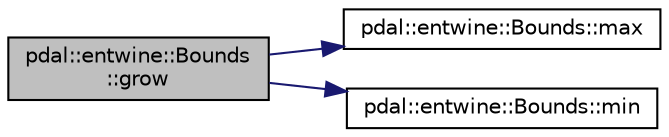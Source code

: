 digraph "pdal::entwine::Bounds::grow"
{
  edge [fontname="Helvetica",fontsize="10",labelfontname="Helvetica",labelfontsize="10"];
  node [fontname="Helvetica",fontsize="10",shape=record];
  rankdir="LR";
  Node1 [label="pdal::entwine::Bounds\l::grow",height=0.2,width=0.4,color="black", fillcolor="grey75", style="filled", fontcolor="black"];
  Node1 -> Node2 [color="midnightblue",fontsize="10",style="solid",fontname="Helvetica"];
  Node2 [label="pdal::entwine::Bounds::max",height=0.2,width=0.4,color="black", fillcolor="white", style="filled",URL="$classpdal_1_1entwine_1_1Bounds.html#ada24966b1e21a6118dae010ed1e24803"];
  Node1 -> Node3 [color="midnightblue",fontsize="10",style="solid",fontname="Helvetica"];
  Node3 [label="pdal::entwine::Bounds::min",height=0.2,width=0.4,color="black", fillcolor="white", style="filled",URL="$classpdal_1_1entwine_1_1Bounds.html#a84002d285e0f6bfeef4ace7f79b783c8"];
}
